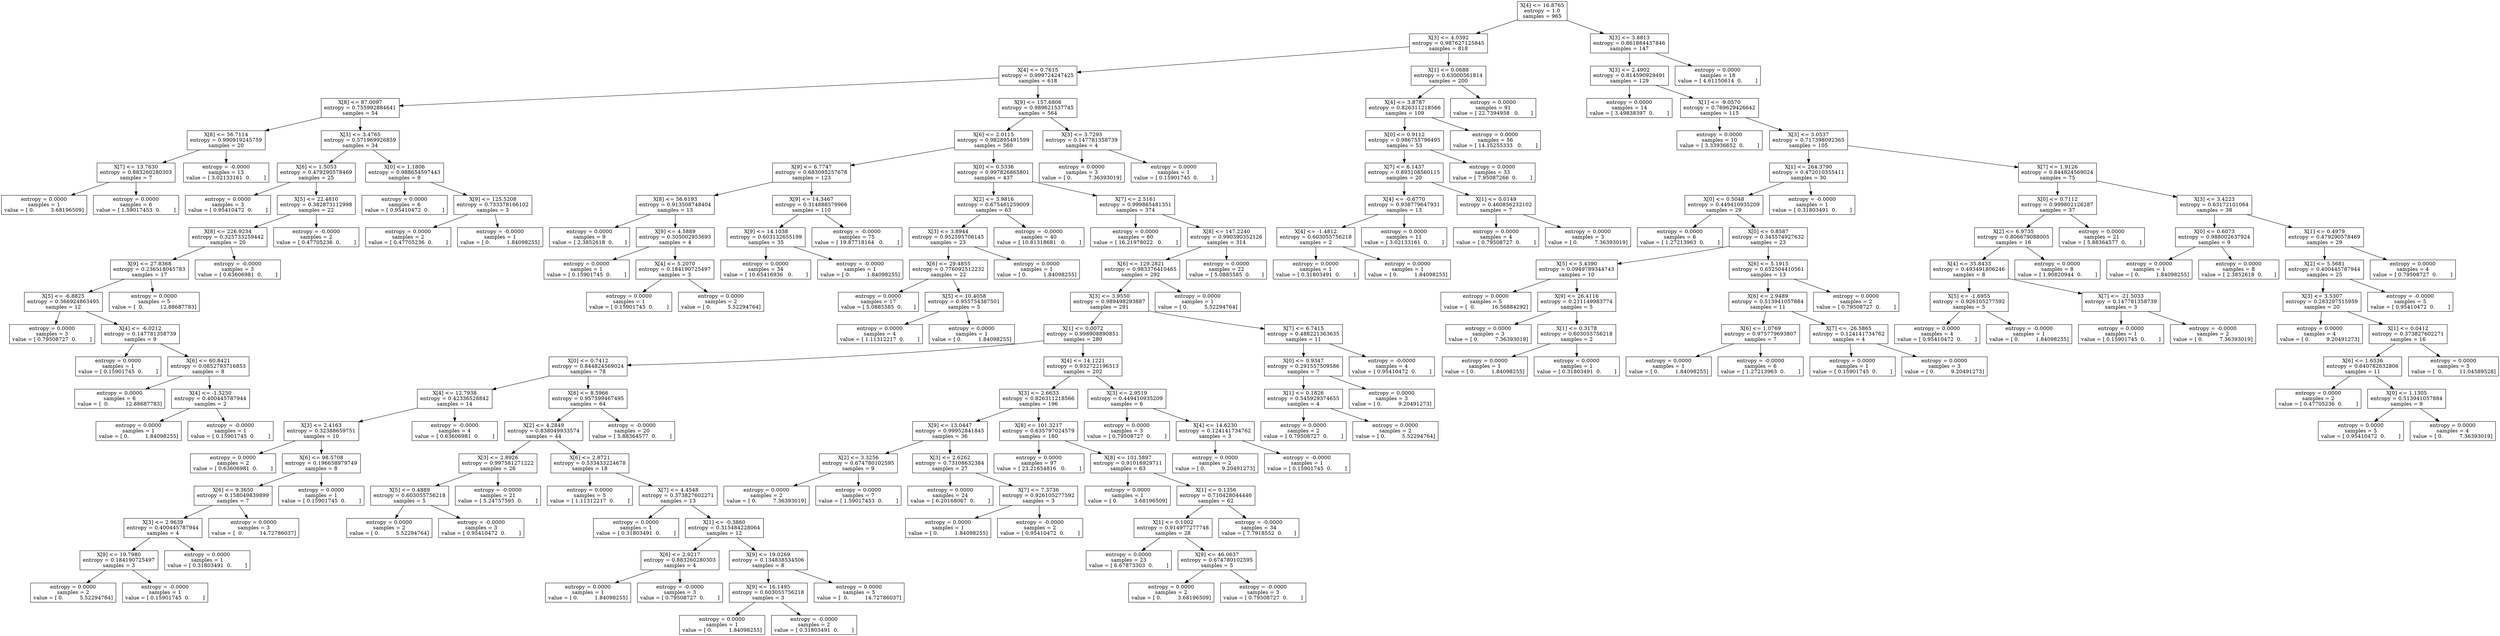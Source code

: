 digraph Tree {
0 [label="X[4] <= 16.8765\nentropy = 1.0\nsamples = 965", shape="box"] ;
1 [label="X[3] <= 4.0392\nentropy = 0.987627125845\nsamples = 818", shape="box"] ;
0 -> 1 ;
2 [label="X[4] <= 0.7615\nentropy = 0.999724247425\nsamples = 618", shape="box"] ;
1 -> 2 ;
3 [label="X[8] <= 87.0097\nentropy = 0.755992884641\nsamples = 54", shape="box"] ;
2 -> 3 ;
4 [label="X[8] <= 56.7114\nentropy = 0.990919245759\nsamples = 20", shape="box"] ;
3 -> 4 ;
5 [label="X[7] <= 13.7630\nentropy = 0.883260280303\nsamples = 7", shape="box"] ;
4 -> 5 ;
6 [label="entropy = 0.0000\nsamples = 1\nvalue = [ 0.          3.68196509]", shape="box"] ;
5 -> 6 ;
7 [label="entropy = 0.0000\nsamples = 6\nvalue = [ 1.59017453  0.        ]", shape="box"] ;
5 -> 7 ;
8 [label="entropy = -0.0000\nsamples = 13\nvalue = [ 3.02133161  0.        ]", shape="box"] ;
4 -> 8 ;
9 [label="X[3] <= 3.4765\nentropy = 0.571969926859\nsamples = 34", shape="box"] ;
3 -> 9 ;
10 [label="X[6] <= 1.5053\nentropy = 0.479290578469\nsamples = 25", shape="box"] ;
9 -> 10 ;
11 [label="entropy = 0.0000\nsamples = 3\nvalue = [ 0.95410472  0.        ]", shape="box"] ;
10 -> 11 ;
12 [label="X[5] <= 22.4810\nentropy = 0.382873112998\nsamples = 22", shape="box"] ;
10 -> 12 ;
13 [label="X[8] <= 226.9234\nentropy = 0.325733259442\nsamples = 20", shape="box"] ;
12 -> 13 ;
14 [label="X[9] <= 27.8368\nentropy = 0.236518045783\nsamples = 17", shape="box"] ;
13 -> 14 ;
15 [label="X[5] <= -6.8825\nentropy = 0.366924863495\nsamples = 12", shape="box"] ;
14 -> 15 ;
16 [label="entropy = 0.0000\nsamples = 3\nvalue = [ 0.79508727  0.        ]", shape="box"] ;
15 -> 16 ;
17 [label="X[4] <= -6.0212\nentropy = 0.147781358739\nsamples = 9", shape="box"] ;
15 -> 17 ;
18 [label="entropy = 0.0000\nsamples = 1\nvalue = [ 0.15901745  0.        ]", shape="box"] ;
17 -> 18 ;
19 [label="X[6] <= 60.8421\nentropy = 0.0852793716853\nsamples = 8", shape="box"] ;
17 -> 19 ;
20 [label="entropy = 0.0000\nsamples = 6\nvalue = [  0.          12.88687783]", shape="box"] ;
19 -> 20 ;
21 [label="X[4] <= -1.5250\nentropy = 0.400445787944\nsamples = 2", shape="box"] ;
19 -> 21 ;
22 [label="entropy = 0.0000\nsamples = 1\nvalue = [ 0.          1.84098255]", shape="box"] ;
21 -> 22 ;
23 [label="entropy = -0.0000\nsamples = 1\nvalue = [ 0.15901745  0.        ]", shape="box"] ;
21 -> 23 ;
24 [label="entropy = 0.0000\nsamples = 5\nvalue = [  0.          12.88687783]", shape="box"] ;
14 -> 24 ;
25 [label="entropy = -0.0000\nsamples = 3\nvalue = [ 0.63606981  0.        ]", shape="box"] ;
13 -> 25 ;
26 [label="entropy = -0.0000\nsamples = 2\nvalue = [ 0.47705236  0.        ]", shape="box"] ;
12 -> 26 ;
27 [label="X[0] <= 1.1806\nentropy = 0.988654597443\nsamples = 9", shape="box"] ;
9 -> 27 ;
28 [label="entropy = 0.0000\nsamples = 6\nvalue = [ 0.95410472  0.        ]", shape="box"] ;
27 -> 28 ;
29 [label="X[9] <= 125.5208\nentropy = 0.733378166102\nsamples = 3", shape="box"] ;
27 -> 29 ;
30 [label="entropy = 0.0000\nsamples = 2\nvalue = [ 0.47705236  0.        ]", shape="box"] ;
29 -> 30 ;
31 [label="entropy = -0.0000\nsamples = 1\nvalue = [ 0.          1.84098255]", shape="box"] ;
29 -> 31 ;
32 [label="X[9] <= 157.6806\nentropy = 0.989621537745\nsamples = 564", shape="box"] ;
2 -> 32 ;
33 [label="X[6] <= 2.0115\nentropy = 0.982895491599\nsamples = 560", shape="box"] ;
32 -> 33 ;
34 [label="X[9] <= 6.7747\nentropy = 0.683095257678\nsamples = 123", shape="box"] ;
33 -> 34 ;
35 [label="X[8] <= 56.6193\nentropy = 0.913508748404\nsamples = 13", shape="box"] ;
34 -> 35 ;
36 [label="entropy = 0.0000\nsamples = 9\nvalue = [ 2.3852618  0.       ]", shape="box"] ;
35 -> 36 ;
37 [label="X[9] <= 4.5889\nentropy = 0.305002953693\nsamples = 4", shape="box"] ;
35 -> 37 ;
38 [label="entropy = 0.0000\nsamples = 1\nvalue = [ 0.15901745  0.        ]", shape="box"] ;
37 -> 38 ;
39 [label="X[4] <= 5.2070\nentropy = 0.184190725497\nsamples = 3", shape="box"] ;
37 -> 39 ;
40 [label="entropy = 0.0000\nsamples = 1\nvalue = [ 0.15901745  0.        ]", shape="box"] ;
39 -> 40 ;
41 [label="entropy = 0.0000\nsamples = 2\nvalue = [ 0.          5.52294764]", shape="box"] ;
39 -> 41 ;
42 [label="X[9] <= 14.3467\nentropy = 0.314888579966\nsamples = 110", shape="box"] ;
34 -> 42 ;
43 [label="X[9] <= 14.1038\nentropy = 0.603132655199\nsamples = 35", shape="box"] ;
42 -> 43 ;
44 [label="entropy = 0.0000\nsamples = 34\nvalue = [ 10.65416936   0.        ]", shape="box"] ;
43 -> 44 ;
45 [label="entropy = -0.0000\nsamples = 1\nvalue = [ 0.          1.84098255]", shape="box"] ;
43 -> 45 ;
46 [label="entropy = -0.0000\nsamples = 75\nvalue = [ 19.87718164   0.        ]", shape="box"] ;
42 -> 46 ;
47 [label="X[0] <= 0.5336\nentropy = 0.997826865801\nsamples = 437", shape="box"] ;
33 -> 47 ;
48 [label="X[2] <= 3.9816\nentropy = 0.675461259009\nsamples = 63", shape="box"] ;
47 -> 48 ;
49 [label="X[3] <= 3.8944\nentropy = 0.952595706145\nsamples = 23", shape="box"] ;
48 -> 49 ;
50 [label="X[6] <= 29.4855\nentropy = 0.776092512232\nsamples = 22", shape="box"] ;
49 -> 50 ;
51 [label="entropy = 0.0000\nsamples = 17\nvalue = [ 5.0885585  0.       ]", shape="box"] ;
50 -> 51 ;
52 [label="X[5] <= 10.4058\nentropy = 0.955754387501\nsamples = 5", shape="box"] ;
50 -> 52 ;
53 [label="entropy = 0.0000\nsamples = 4\nvalue = [ 1.11312217  0.        ]", shape="box"] ;
52 -> 53 ;
54 [label="entropy = 0.0000\nsamples = 1\nvalue = [ 0.          1.84098255]", shape="box"] ;
52 -> 54 ;
55 [label="entropy = 0.0000\nsamples = 1\nvalue = [ 0.          1.84098255]", shape="box"] ;
49 -> 55 ;
56 [label="entropy = -0.0000\nsamples = 40\nvalue = [ 10.81318681   0.        ]", shape="box"] ;
48 -> 56 ;
57 [label="X[7] <= 2.5161\nentropy = 0.999865481351\nsamples = 374", shape="box"] ;
47 -> 57 ;
58 [label="entropy = 0.0000\nsamples = 60\nvalue = [ 16.21978022   0.        ]", shape="box"] ;
57 -> 58 ;
59 [label="X[8] <= 147.2240\nentropy = 0.990390352126\nsamples = 314", shape="box"] ;
57 -> 59 ;
60 [label="X[6] <= 129.2821\nentropy = 0.983376410465\nsamples = 292", shape="box"] ;
59 -> 60 ;
61 [label="X[3] <= 3.9550\nentropy = 0.989498293887\nsamples = 291", shape="box"] ;
60 -> 61 ;
62 [label="X[1] <= 0.0072\nentropy = 0.998908890851\nsamples = 280", shape="box"] ;
61 -> 62 ;
63 [label="X[0] <= 0.7412\nentropy = 0.844824569024\nsamples = 78", shape="box"] ;
62 -> 63 ;
64 [label="X[4] <= 12.7938\nentropy = 0.42336528842\nsamples = 14", shape="box"] ;
63 -> 64 ;
65 [label="X[3] <= 2.4163\nentropy = 0.32388659751\nsamples = 10", shape="box"] ;
64 -> 65 ;
66 [label="entropy = 0.0000\nsamples = 2\nvalue = [ 0.63606981  0.        ]", shape="box"] ;
65 -> 66 ;
67 [label="X[6] <= 98.5708\nentropy = 0.196658979749\nsamples = 8", shape="box"] ;
65 -> 67 ;
68 [label="X[6] <= 9.3650\nentropy = 0.158049839899\nsamples = 7", shape="box"] ;
67 -> 68 ;
69 [label="X[3] <= 2.9639\nentropy = 0.400445787944\nsamples = 4", shape="box"] ;
68 -> 69 ;
70 [label="X[9] <= 19.7980\nentropy = 0.184190725497\nsamples = 3", shape="box"] ;
69 -> 70 ;
71 [label="entropy = 0.0000\nsamples = 2\nvalue = [ 0.          5.52294764]", shape="box"] ;
70 -> 71 ;
72 [label="entropy = -0.0000\nsamples = 1\nvalue = [ 0.15901745  0.        ]", shape="box"] ;
70 -> 72 ;
73 [label="entropy = 0.0000\nsamples = 1\nvalue = [ 0.31803491  0.        ]", shape="box"] ;
69 -> 73 ;
74 [label="entropy = 0.0000\nsamples = 3\nvalue = [  0.          14.72786037]", shape="box"] ;
68 -> 74 ;
75 [label="entropy = 0.0000\nsamples = 1\nvalue = [ 0.15901745  0.        ]", shape="box"] ;
67 -> 75 ;
76 [label="entropy = -0.0000\nsamples = 4\nvalue = [ 0.63606981  0.        ]", shape="box"] ;
64 -> 76 ;
77 [label="X[6] <= 8.5966\nentropy = 0.957599467495\nsamples = 64", shape="box"] ;
63 -> 77 ;
78 [label="X[2] <= 4.2849\nentropy = 0.838049933574\nsamples = 44", shape="box"] ;
77 -> 78 ;
79 [label="X[3] <= 2.8926\nentropy = 0.997581271222\nsamples = 26", shape="box"] ;
78 -> 79 ;
80 [label="X[5] <= 0.4889\nentropy = 0.603055756218\nsamples = 5", shape="box"] ;
79 -> 80 ;
81 [label="entropy = 0.0000\nsamples = 2\nvalue = [ 0.          5.52294764]", shape="box"] ;
80 -> 81 ;
82 [label="entropy = -0.0000\nsamples = 3\nvalue = [ 0.95410472  0.        ]", shape="box"] ;
80 -> 82 ;
83 [label="entropy = -0.0000\nsamples = 21\nvalue = [ 5.24757595  0.        ]", shape="box"] ;
79 -> 83 ;
84 [label="X[6] <= 2.8721\nentropy = 0.533433224678\nsamples = 18", shape="box"] ;
78 -> 84 ;
85 [label="entropy = 0.0000\nsamples = 5\nvalue = [ 1.11312217  0.        ]", shape="box"] ;
84 -> 85 ;
86 [label="X[7] <= 4.4548\nentropy = 0.373827602271\nsamples = 13", shape="box"] ;
84 -> 86 ;
87 [label="entropy = 0.0000\nsamples = 1\nvalue = [ 0.31803491  0.        ]", shape="box"] ;
86 -> 87 ;
88 [label="X[1] <= -0.3860\nentropy = 0.315484228064\nsamples = 12", shape="box"] ;
86 -> 88 ;
89 [label="X[6] <= 2.9217\nentropy = 0.883260280303\nsamples = 4", shape="box"] ;
88 -> 89 ;
90 [label="entropy = 0.0000\nsamples = 1\nvalue = [ 0.          1.84098255]", shape="box"] ;
89 -> 90 ;
91 [label="entropy = -0.0000\nsamples = 3\nvalue = [ 0.79508727  0.        ]", shape="box"] ;
89 -> 91 ;
92 [label="X[9] <= 19.0269\nentropy = 0.134838534506\nsamples = 8", shape="box"] ;
88 -> 92 ;
93 [label="X[9] <= 16.1495\nentropy = 0.603055756218\nsamples = 3", shape="box"] ;
92 -> 93 ;
94 [label="entropy = 0.0000\nsamples = 1\nvalue = [ 0.          1.84098255]", shape="box"] ;
93 -> 94 ;
95 [label="entropy = -0.0000\nsamples = 2\nvalue = [ 0.31803491  0.        ]", shape="box"] ;
93 -> 95 ;
96 [label="entropy = 0.0000\nsamples = 5\nvalue = [  0.          14.72786037]", shape="box"] ;
92 -> 96 ;
97 [label="entropy = -0.0000\nsamples = 20\nvalue = [ 5.88364577  0.        ]", shape="box"] ;
77 -> 97 ;
98 [label="X[4] <= 14.1221\nentropy = 0.932722196513\nsamples = 202", shape="box"] ;
62 -> 98 ;
99 [label="X[3] <= 2.6633\nentropy = 0.826311218566\nsamples = 196", shape="box"] ;
98 -> 99 ;
100 [label="X[9] <= 13.0447\nentropy = 0.99952841845\nsamples = 36", shape="box"] ;
99 -> 100 ;
101 [label="X[2] <= 3.3256\nentropy = 0.674780102595\nsamples = 9", shape="box"] ;
100 -> 101 ;
102 [label="entropy = 0.0000\nsamples = 2\nvalue = [ 0.          7.36393019]", shape="box"] ;
101 -> 102 ;
103 [label="entropy = 0.0000\nsamples = 7\nvalue = [ 1.59017453  0.        ]", shape="box"] ;
101 -> 103 ;
104 [label="X[3] <= 2.6262\nentropy = 0.73108632384\nsamples = 27", shape="box"] ;
100 -> 104 ;
105 [label="entropy = 0.0000\nsamples = 24\nvalue = [ 6.20168067  0.        ]", shape="box"] ;
104 -> 105 ;
106 [label="X[7] <= 7.3736\nentropy = 0.926105277592\nsamples = 3", shape="box"] ;
104 -> 106 ;
107 [label="entropy = 0.0000\nsamples = 1\nvalue = [ 0.          1.84098255]", shape="box"] ;
106 -> 107 ;
108 [label="entropy = -0.0000\nsamples = 2\nvalue = [ 0.95410472  0.        ]", shape="box"] ;
106 -> 108 ;
109 [label="X[8] <= 101.3217\nentropy = 0.635797024579\nsamples = 160", shape="box"] ;
99 -> 109 ;
110 [label="entropy = 0.0000\nsamples = 97\nvalue = [ 23.21654816   0.        ]", shape="box"] ;
109 -> 110 ;
111 [label="X[8] <= 101.5897\nentropy = 0.91016929711\nsamples = 63", shape="box"] ;
109 -> 111 ;
112 [label="entropy = 0.0000\nsamples = 1\nvalue = [ 0.          3.68196509]", shape="box"] ;
111 -> 112 ;
113 [label="X[1] <= 0.1356\nentropy = 0.710428044446\nsamples = 62", shape="box"] ;
111 -> 113 ;
114 [label="X[1] <= 0.1002\nentropy = 0.914977277748\nsamples = 28", shape="box"] ;
113 -> 114 ;
115 [label="entropy = 0.0000\nsamples = 23\nvalue = [ 6.67873303  0.        ]", shape="box"] ;
114 -> 115 ;
116 [label="X[9] <= 46.0637\nentropy = 0.674780102595\nsamples = 5", shape="box"] ;
114 -> 116 ;
117 [label="entropy = 0.0000\nsamples = 2\nvalue = [ 0.          3.68196509]", shape="box"] ;
116 -> 117 ;
118 [label="entropy = -0.0000\nsamples = 3\nvalue = [ 0.79508727  0.        ]", shape="box"] ;
116 -> 118 ;
119 [label="entropy = -0.0000\nsamples = 34\nvalue = [ 7.7918552  0.       ]", shape="box"] ;
113 -> 119 ;
120 [label="X[3] <= 2.9519\nentropy = 0.449410935209\nsamples = 6", shape="box"] ;
98 -> 120 ;
121 [label="entropy = 0.0000\nsamples = 3\nvalue = [ 0.79508727  0.        ]", shape="box"] ;
120 -> 121 ;
122 [label="X[4] <= 14.6230\nentropy = 0.124141734762\nsamples = 3", shape="box"] ;
120 -> 122 ;
123 [label="entropy = 0.0000\nsamples = 2\nvalue = [ 0.          9.20491273]", shape="box"] ;
122 -> 123 ;
124 [label="entropy = -0.0000\nsamples = 1\nvalue = [ 0.15901745  0.        ]", shape="box"] ;
122 -> 124 ;
125 [label="X[7] <= 6.7415\nentropy = 0.488221363635\nsamples = 11", shape="box"] ;
61 -> 125 ;
126 [label="X[0] <= 0.9347\nentropy = 0.291557509586\nsamples = 7", shape="box"] ;
125 -> 126 ;
127 [label="X[1] <= 0.1826\nentropy = 0.545929374655\nsamples = 4", shape="box"] ;
126 -> 127 ;
128 [label="entropy = 0.0000\nsamples = 2\nvalue = [ 0.79508727  0.        ]", shape="box"] ;
127 -> 128 ;
129 [label="entropy = 0.0000\nsamples = 2\nvalue = [ 0.          5.52294764]", shape="box"] ;
127 -> 129 ;
130 [label="entropy = 0.0000\nsamples = 3\nvalue = [ 0.          9.20491273]", shape="box"] ;
126 -> 130 ;
131 [label="entropy = -0.0000\nsamples = 4\nvalue = [ 0.95410472  0.        ]", shape="box"] ;
125 -> 131 ;
132 [label="entropy = 0.0000\nsamples = 1\nvalue = [ 0.          5.52294764]", shape="box"] ;
60 -> 132 ;
133 [label="entropy = 0.0000\nsamples = 22\nvalue = [ 5.0885585  0.       ]", shape="box"] ;
59 -> 133 ;
134 [label="X[3] <= 3.7293\nentropy = 0.147781358739\nsamples = 4", shape="box"] ;
32 -> 134 ;
135 [label="entropy = 0.0000\nsamples = 3\nvalue = [ 0.          7.36393019]", shape="box"] ;
134 -> 135 ;
136 [label="entropy = 0.0000\nsamples = 1\nvalue = [ 0.15901745  0.        ]", shape="box"] ;
134 -> 136 ;
137 [label="X[1] <= 0.0688\nentropy = 0.63000561814\nsamples = 200", shape="box"] ;
1 -> 137 ;
138 [label="X[4] <= 3.8787\nentropy = 0.826311218566\nsamples = 109", shape="box"] ;
137 -> 138 ;
139 [label="X[0] <= 0.9112\nentropy = 0.986755796495\nsamples = 53", shape="box"] ;
138 -> 139 ;
140 [label="X[7] <= 6.1437\nentropy = 0.893108560115\nsamples = 20", shape="box"] ;
139 -> 140 ;
141 [label="X[4] <= -0.6770\nentropy = 0.938779647931\nsamples = 13", shape="box"] ;
140 -> 141 ;
142 [label="X[4] <= -1.4812\nentropy = 0.603055756218\nsamples = 2", shape="box"] ;
141 -> 142 ;
143 [label="entropy = 0.0000\nsamples = 1\nvalue = [ 0.31803491  0.        ]", shape="box"] ;
142 -> 143 ;
144 [label="entropy = 0.0000\nsamples = 1\nvalue = [ 0.          1.84098255]", shape="box"] ;
142 -> 144 ;
145 [label="entropy = 0.0000\nsamples = 11\nvalue = [ 3.02133161  0.        ]", shape="box"] ;
141 -> 145 ;
146 [label="X[1] <= 0.0149\nentropy = 0.460856232102\nsamples = 7", shape="box"] ;
140 -> 146 ;
147 [label="entropy = 0.0000\nsamples = 4\nvalue = [ 0.79508727  0.        ]", shape="box"] ;
146 -> 147 ;
148 [label="entropy = 0.0000\nsamples = 3\nvalue = [ 0.          7.36393019]", shape="box"] ;
146 -> 148 ;
149 [label="entropy = 0.0000\nsamples = 33\nvalue = [ 7.95087266  0.        ]", shape="box"] ;
139 -> 149 ;
150 [label="entropy = 0.0000\nsamples = 56\nvalue = [ 14.15255333   0.        ]", shape="box"] ;
138 -> 150 ;
151 [label="entropy = 0.0000\nsamples = 91\nvalue = [ 22.7394958   0.       ]", shape="box"] ;
137 -> 151 ;
152 [label="X[3] <= 3.8813\nentropy = 0.861884437846\nsamples = 147", shape="box"] ;
0 -> 152 ;
153 [label="X[3] <= 2.4902\nentropy = 0.814590929491\nsamples = 129", shape="box"] ;
152 -> 153 ;
154 [label="entropy = 0.0000\nsamples = 14\nvalue = [ 3.49838397  0.        ]", shape="box"] ;
153 -> 154 ;
155 [label="X[1] <= -9.0570\nentropy = 0.769629426642\nsamples = 115", shape="box"] ;
153 -> 155 ;
156 [label="entropy = 0.0000\nsamples = 10\nvalue = [ 3.33936652  0.        ]", shape="box"] ;
155 -> 156 ;
157 [label="X[3] <= 3.0537\nentropy = 0.717398092365\nsamples = 105", shape="box"] ;
155 -> 157 ;
158 [label="X[1] <= 264.3790\nentropy = 0.472010355411\nsamples = 30", shape="box"] ;
157 -> 158 ;
159 [label="X[0] <= 0.5048\nentropy = 0.449410935209\nsamples = 29", shape="box"] ;
158 -> 159 ;
160 [label="entropy = 0.0000\nsamples = 6\nvalue = [ 1.27213963  0.        ]", shape="box"] ;
159 -> 160 ;
161 [label="X[0] <= 0.8587\nentropy = 0.345574927632\nsamples = 23", shape="box"] ;
159 -> 161 ;
162 [label="X[5] <= 5.4390\nentropy = 0.0949789344743\nsamples = 10", shape="box"] ;
161 -> 162 ;
163 [label="entropy = 0.0000\nsamples = 5\nvalue = [  0.          16.56884292]", shape="box"] ;
162 -> 163 ;
164 [label="X[9] <= 26.4116\nentropy = 0.211149983774\nsamples = 5", shape="box"] ;
162 -> 164 ;
165 [label="entropy = 0.0000\nsamples = 3\nvalue = [ 0.          7.36393019]", shape="box"] ;
164 -> 165 ;
166 [label="X[1] <= 0.3178\nentropy = 0.603055756218\nsamples = 2", shape="box"] ;
164 -> 166 ;
167 [label="entropy = 0.0000\nsamples = 1\nvalue = [ 0.          1.84098255]", shape="box"] ;
166 -> 167 ;
168 [label="entropy = 0.0000\nsamples = 1\nvalue = [ 0.31803491  0.        ]", shape="box"] ;
166 -> 168 ;
169 [label="X[6] <= 5.1915\nentropy = 0.652504410561\nsamples = 13", shape="box"] ;
161 -> 169 ;
170 [label="X[6] <= 2.9489\nentropy = 0.513941057884\nsamples = 11", shape="box"] ;
169 -> 170 ;
171 [label="X[6] <= 1.0769\nentropy = 0.975779693807\nsamples = 7", shape="box"] ;
170 -> 171 ;
172 [label="entropy = 0.0000\nsamples = 1\nvalue = [ 0.          1.84098255]", shape="box"] ;
171 -> 172 ;
173 [label="entropy = -0.0000\nsamples = 6\nvalue = [ 1.27213963  0.        ]", shape="box"] ;
171 -> 173 ;
174 [label="X[7] <= -26.5865\nentropy = 0.124141734762\nsamples = 4", shape="box"] ;
170 -> 174 ;
175 [label="entropy = 0.0000\nsamples = 1\nvalue = [ 0.15901745  0.        ]", shape="box"] ;
174 -> 175 ;
176 [label="entropy = 0.0000\nsamples = 3\nvalue = [ 0.          9.20491273]", shape="box"] ;
174 -> 176 ;
177 [label="entropy = 0.0000\nsamples = 2\nvalue = [ 0.79508727  0.        ]", shape="box"] ;
169 -> 177 ;
178 [label="entropy = -0.0000\nsamples = 1\nvalue = [ 0.31803491  0.        ]", shape="box"] ;
158 -> 178 ;
179 [label="X[7] <= 1.9126\nentropy = 0.844824569024\nsamples = 75", shape="box"] ;
157 -> 179 ;
180 [label="X[0] <= 0.7112\nentropy = 0.999802126287\nsamples = 37", shape="box"] ;
179 -> 180 ;
181 [label="X[2] <= 6.9735\nentropy = 0.806679088005\nsamples = 16", shape="box"] ;
180 -> 181 ;
182 [label="X[4] <= 35.8433\nentropy = 0.493491806246\nsamples = 8", shape="box"] ;
181 -> 182 ;
183 [label="X[5] <= -1.6955\nentropy = 0.926105277592\nsamples = 5", shape="box"] ;
182 -> 183 ;
184 [label="entropy = 0.0000\nsamples = 4\nvalue = [ 0.95410472  0.        ]", shape="box"] ;
183 -> 184 ;
185 [label="entropy = -0.0000\nsamples = 1\nvalue = [ 0.          1.84098255]", shape="box"] ;
183 -> 185 ;
186 [label="X[7] <= -21.5033\nentropy = 0.147781358739\nsamples = 3", shape="box"] ;
182 -> 186 ;
187 [label="entropy = 0.0000\nsamples = 1\nvalue = [ 0.15901745  0.        ]", shape="box"] ;
186 -> 187 ;
188 [label="entropy = -0.0000\nsamples = 2\nvalue = [ 0.          7.36393019]", shape="box"] ;
186 -> 188 ;
189 [label="entropy = 0.0000\nsamples = 8\nvalue = [ 1.90820944  0.        ]", shape="box"] ;
181 -> 189 ;
190 [label="entropy = 0.0000\nsamples = 21\nvalue = [ 5.88364577  0.        ]", shape="box"] ;
180 -> 190 ;
191 [label="X[3] <= 3.4223\nentropy = 0.63172101064\nsamples = 38", shape="box"] ;
179 -> 191 ;
192 [label="X[0] <= 0.6073\nentropy = 0.988002637924\nsamples = 9", shape="box"] ;
191 -> 192 ;
193 [label="entropy = 0.0000\nsamples = 1\nvalue = [ 0.          1.84098255]", shape="box"] ;
192 -> 193 ;
194 [label="entropy = 0.0000\nsamples = 8\nvalue = [ 2.3852618  0.       ]", shape="box"] ;
192 -> 194 ;
195 [label="X[1] <= 0.4979\nentropy = 0.479290578469\nsamples = 29", shape="box"] ;
191 -> 195 ;
196 [label="X[2] <= 5.5681\nentropy = 0.400445787944\nsamples = 25", shape="box"] ;
195 -> 196 ;
197 [label="X[3] <= 3.5307\nentropy = 0.283297515959\nsamples = 20", shape="box"] ;
196 -> 197 ;
198 [label="entropy = 0.0000\nsamples = 4\nvalue = [ 0.          9.20491273]", shape="box"] ;
197 -> 198 ;
199 [label="X[1] <= 0.0412\nentropy = 0.373827602271\nsamples = 16", shape="box"] ;
197 -> 199 ;
200 [label="X[6] <= 1.6536\nentropy = 0.640782632806\nsamples = 11", shape="box"] ;
199 -> 200 ;
201 [label="entropy = 0.0000\nsamples = 2\nvalue = [ 0.47705236  0.        ]", shape="box"] ;
200 -> 201 ;
202 [label="X[0] <= 1.1305\nentropy = 0.513941057884\nsamples = 9", shape="box"] ;
200 -> 202 ;
203 [label="entropy = 0.0000\nsamples = 5\nvalue = [ 0.95410472  0.        ]", shape="box"] ;
202 -> 203 ;
204 [label="entropy = 0.0000\nsamples = 4\nvalue = [ 0.          7.36393019]", shape="box"] ;
202 -> 204 ;
205 [label="entropy = 0.0000\nsamples = 5\nvalue = [  0.          11.04589528]", shape="box"] ;
199 -> 205 ;
206 [label="entropy = -0.0000\nsamples = 5\nvalue = [ 0.95410472  0.        ]", shape="box"] ;
196 -> 206 ;
207 [label="entropy = 0.0000\nsamples = 4\nvalue = [ 0.79508727  0.        ]", shape="box"] ;
195 -> 207 ;
208 [label="entropy = 0.0000\nsamples = 18\nvalue = [ 4.61150614  0.        ]", shape="box"] ;
152 -> 208 ;
}